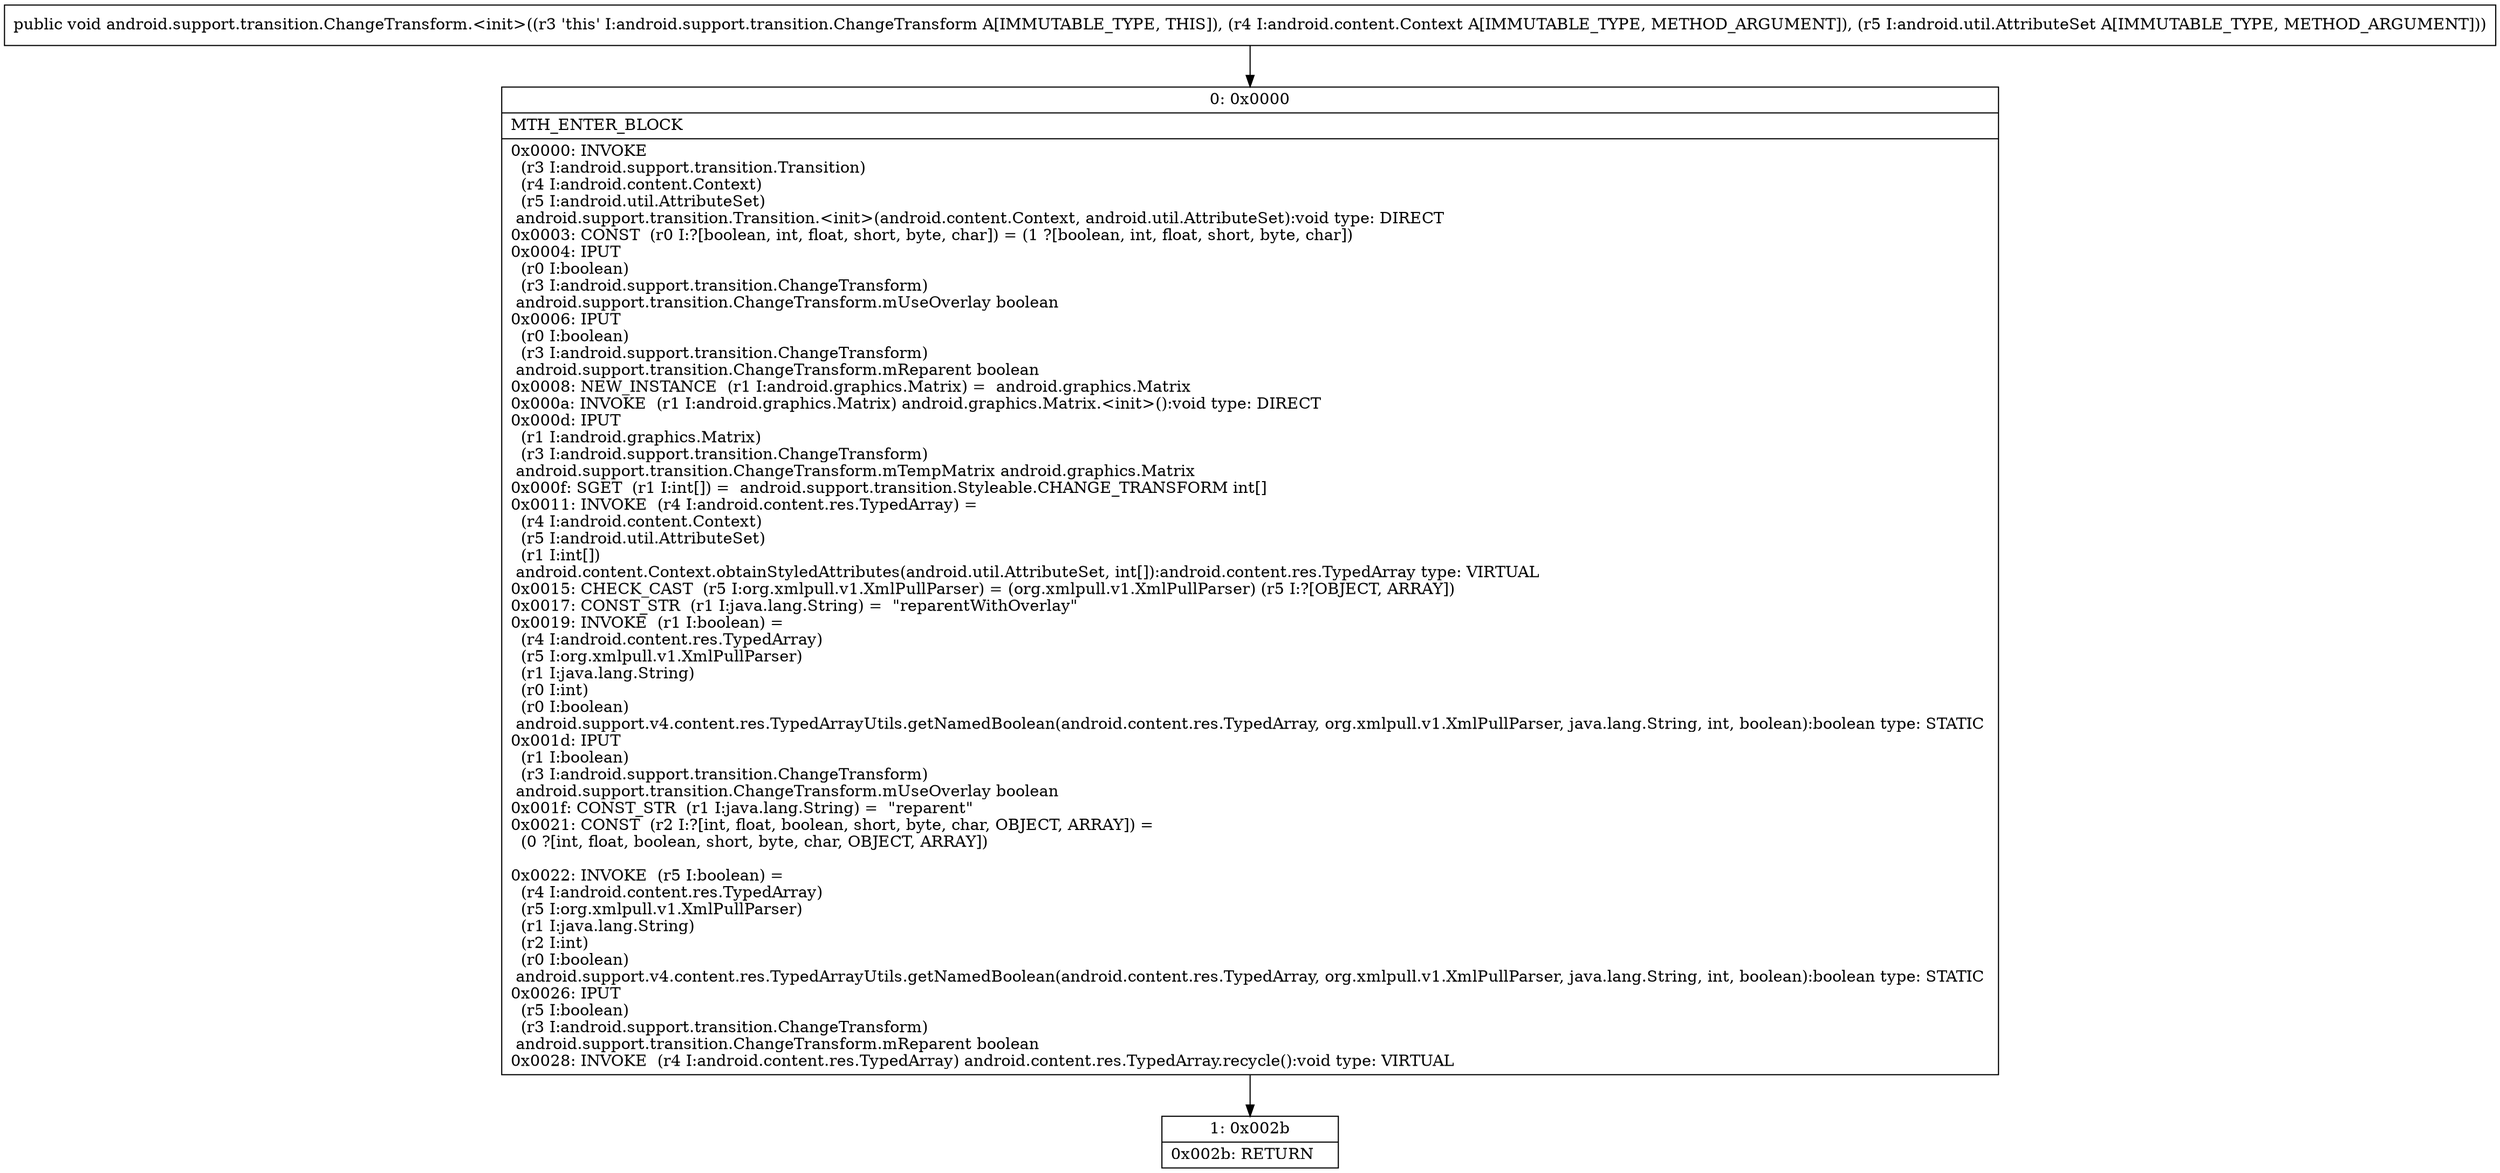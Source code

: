 digraph "CFG forandroid.support.transition.ChangeTransform.\<init\>(Landroid\/content\/Context;Landroid\/util\/AttributeSet;)V" {
Node_0 [shape=record,label="{0\:\ 0x0000|MTH_ENTER_BLOCK\l|0x0000: INVOKE  \l  (r3 I:android.support.transition.Transition)\l  (r4 I:android.content.Context)\l  (r5 I:android.util.AttributeSet)\l android.support.transition.Transition.\<init\>(android.content.Context, android.util.AttributeSet):void type: DIRECT \l0x0003: CONST  (r0 I:?[boolean, int, float, short, byte, char]) = (1 ?[boolean, int, float, short, byte, char]) \l0x0004: IPUT  \l  (r0 I:boolean)\l  (r3 I:android.support.transition.ChangeTransform)\l android.support.transition.ChangeTransform.mUseOverlay boolean \l0x0006: IPUT  \l  (r0 I:boolean)\l  (r3 I:android.support.transition.ChangeTransform)\l android.support.transition.ChangeTransform.mReparent boolean \l0x0008: NEW_INSTANCE  (r1 I:android.graphics.Matrix) =  android.graphics.Matrix \l0x000a: INVOKE  (r1 I:android.graphics.Matrix) android.graphics.Matrix.\<init\>():void type: DIRECT \l0x000d: IPUT  \l  (r1 I:android.graphics.Matrix)\l  (r3 I:android.support.transition.ChangeTransform)\l android.support.transition.ChangeTransform.mTempMatrix android.graphics.Matrix \l0x000f: SGET  (r1 I:int[]) =  android.support.transition.Styleable.CHANGE_TRANSFORM int[] \l0x0011: INVOKE  (r4 I:android.content.res.TypedArray) = \l  (r4 I:android.content.Context)\l  (r5 I:android.util.AttributeSet)\l  (r1 I:int[])\l android.content.Context.obtainStyledAttributes(android.util.AttributeSet, int[]):android.content.res.TypedArray type: VIRTUAL \l0x0015: CHECK_CAST  (r5 I:org.xmlpull.v1.XmlPullParser) = (org.xmlpull.v1.XmlPullParser) (r5 I:?[OBJECT, ARRAY]) \l0x0017: CONST_STR  (r1 I:java.lang.String) =  \"reparentWithOverlay\" \l0x0019: INVOKE  (r1 I:boolean) = \l  (r4 I:android.content.res.TypedArray)\l  (r5 I:org.xmlpull.v1.XmlPullParser)\l  (r1 I:java.lang.String)\l  (r0 I:int)\l  (r0 I:boolean)\l android.support.v4.content.res.TypedArrayUtils.getNamedBoolean(android.content.res.TypedArray, org.xmlpull.v1.XmlPullParser, java.lang.String, int, boolean):boolean type: STATIC \l0x001d: IPUT  \l  (r1 I:boolean)\l  (r3 I:android.support.transition.ChangeTransform)\l android.support.transition.ChangeTransform.mUseOverlay boolean \l0x001f: CONST_STR  (r1 I:java.lang.String) =  \"reparent\" \l0x0021: CONST  (r2 I:?[int, float, boolean, short, byte, char, OBJECT, ARRAY]) = \l  (0 ?[int, float, boolean, short, byte, char, OBJECT, ARRAY])\l \l0x0022: INVOKE  (r5 I:boolean) = \l  (r4 I:android.content.res.TypedArray)\l  (r5 I:org.xmlpull.v1.XmlPullParser)\l  (r1 I:java.lang.String)\l  (r2 I:int)\l  (r0 I:boolean)\l android.support.v4.content.res.TypedArrayUtils.getNamedBoolean(android.content.res.TypedArray, org.xmlpull.v1.XmlPullParser, java.lang.String, int, boolean):boolean type: STATIC \l0x0026: IPUT  \l  (r5 I:boolean)\l  (r3 I:android.support.transition.ChangeTransform)\l android.support.transition.ChangeTransform.mReparent boolean \l0x0028: INVOKE  (r4 I:android.content.res.TypedArray) android.content.res.TypedArray.recycle():void type: VIRTUAL \l}"];
Node_1 [shape=record,label="{1\:\ 0x002b|0x002b: RETURN   \l}"];
MethodNode[shape=record,label="{public void android.support.transition.ChangeTransform.\<init\>((r3 'this' I:android.support.transition.ChangeTransform A[IMMUTABLE_TYPE, THIS]), (r4 I:android.content.Context A[IMMUTABLE_TYPE, METHOD_ARGUMENT]), (r5 I:android.util.AttributeSet A[IMMUTABLE_TYPE, METHOD_ARGUMENT])) }"];
MethodNode -> Node_0;
Node_0 -> Node_1;
}

